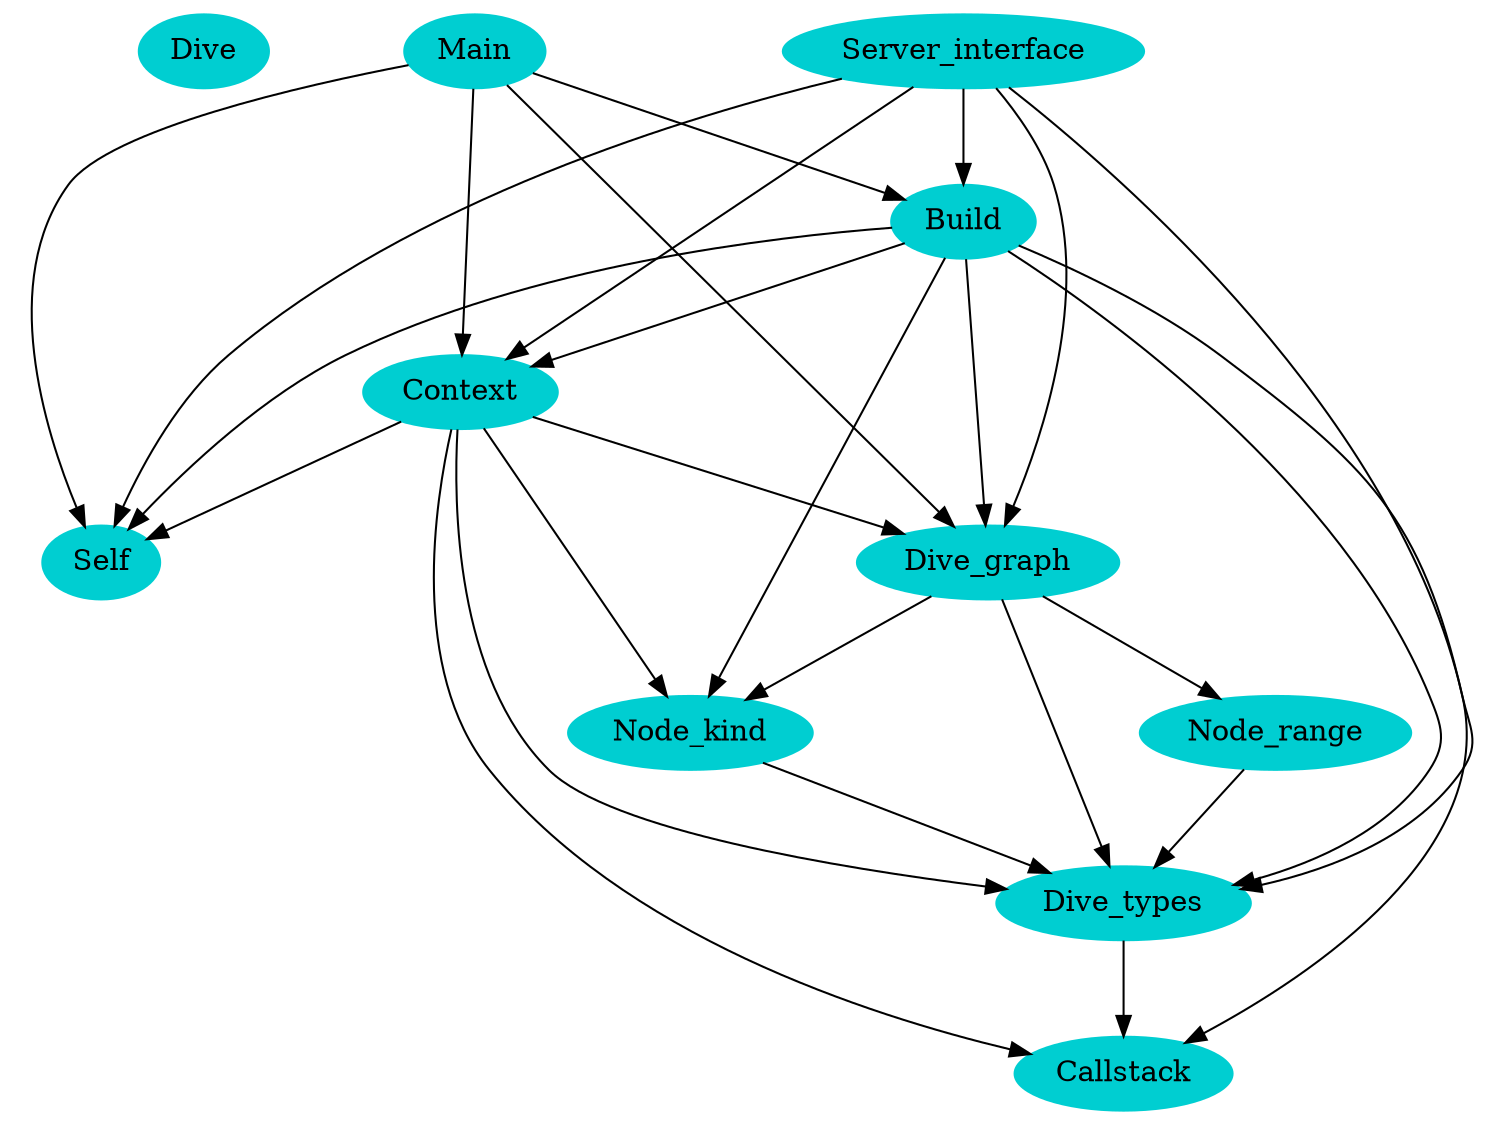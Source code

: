digraph "Plugin architecture (dive)" { node [href="\N.html"];
  size="10,7.5";
  ratio="fill";
  
  fontsize="12pt";
  rankdir = TB ;
"Dive" [style=filled, color=darkturquoise];
"Self" [style=filled, color=darkturquoise];
"Callstack" [style=filled, color=darkturquoise];
"Node_kind" [style=filled, color=darkturquoise];
"Node_kind" -> "Dive_types";
"Node_range" [style=filled, color=darkturquoise];
"Node_range" -> "Dive_types";
"Dive_graph" [style=filled, color=darkturquoise];
"Dive_graph" -> "Node_kind";
"Dive_graph" -> "Node_range";
"Dive_graph" -> "Dive_types";
"Context" [style=filled, color=darkturquoise];
"Context" -> "Callstack";
"Context" -> "Node_kind";
"Context" -> "Self";
"Context" -> "Dive_types";
"Context" -> "Dive_graph";
"Build" [style=filled, color=darkturquoise];
"Build" -> "Callstack";
"Build" -> "Dive_graph";
"Build" -> "Node_kind";
"Build" -> "Self";
"Build" -> "Dive_types";
"Build" -> "Context";
"Main" [style=filled, color=darkturquoise];
"Main" -> "Self";
"Main" -> "Dive_graph";
"Main" -> "Context";
"Main" -> "Build";
"Server_interface" [style=filled, color=darkturquoise];
"Server_interface" -> "Build";
"Server_interface" -> "Context";
"Server_interface" -> "Dive_graph";
"Server_interface" -> "Dive_types";
"Server_interface" -> "Self";
"Dive_types" [style=filled, color=darkturquoise];
"Dive_types" -> "Callstack";
}
